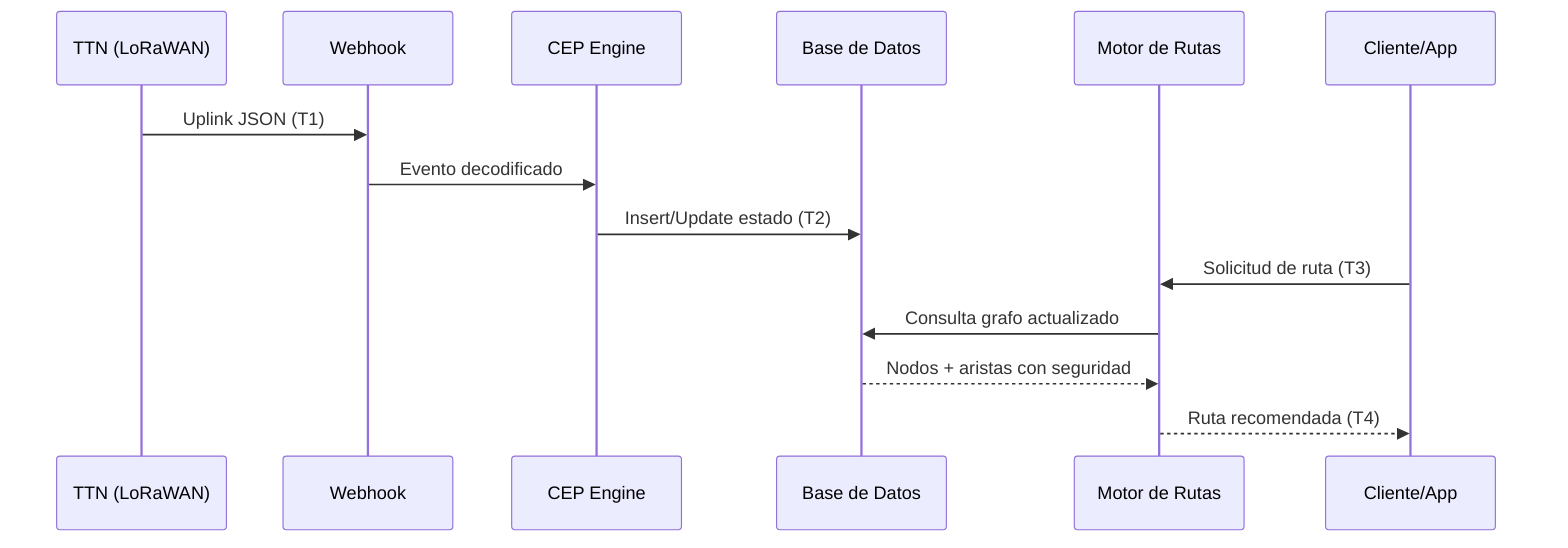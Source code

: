 sequenceDiagram
    participant TTN as TTN (LoRaWAN)
    participant WH as Webhook
    participant CEP as CEP Engine
    participant DB as Base de Datos
    participant ROUTE as Motor de Rutas
    participant APP as Cliente/App

    TTN->>WH: Uplink JSON (T1)
    WH->>CEP: Evento decodificado
    CEP->>DB: Insert/Update estado (T2)
    APP->>ROUTE: Solicitud de ruta (T3)
    ROUTE->>DB: Consulta grafo actualizado
    DB-->>ROUTE: Nodos + aristas con seguridad
    ROUTE-->>APP: Ruta recomendada (T4)